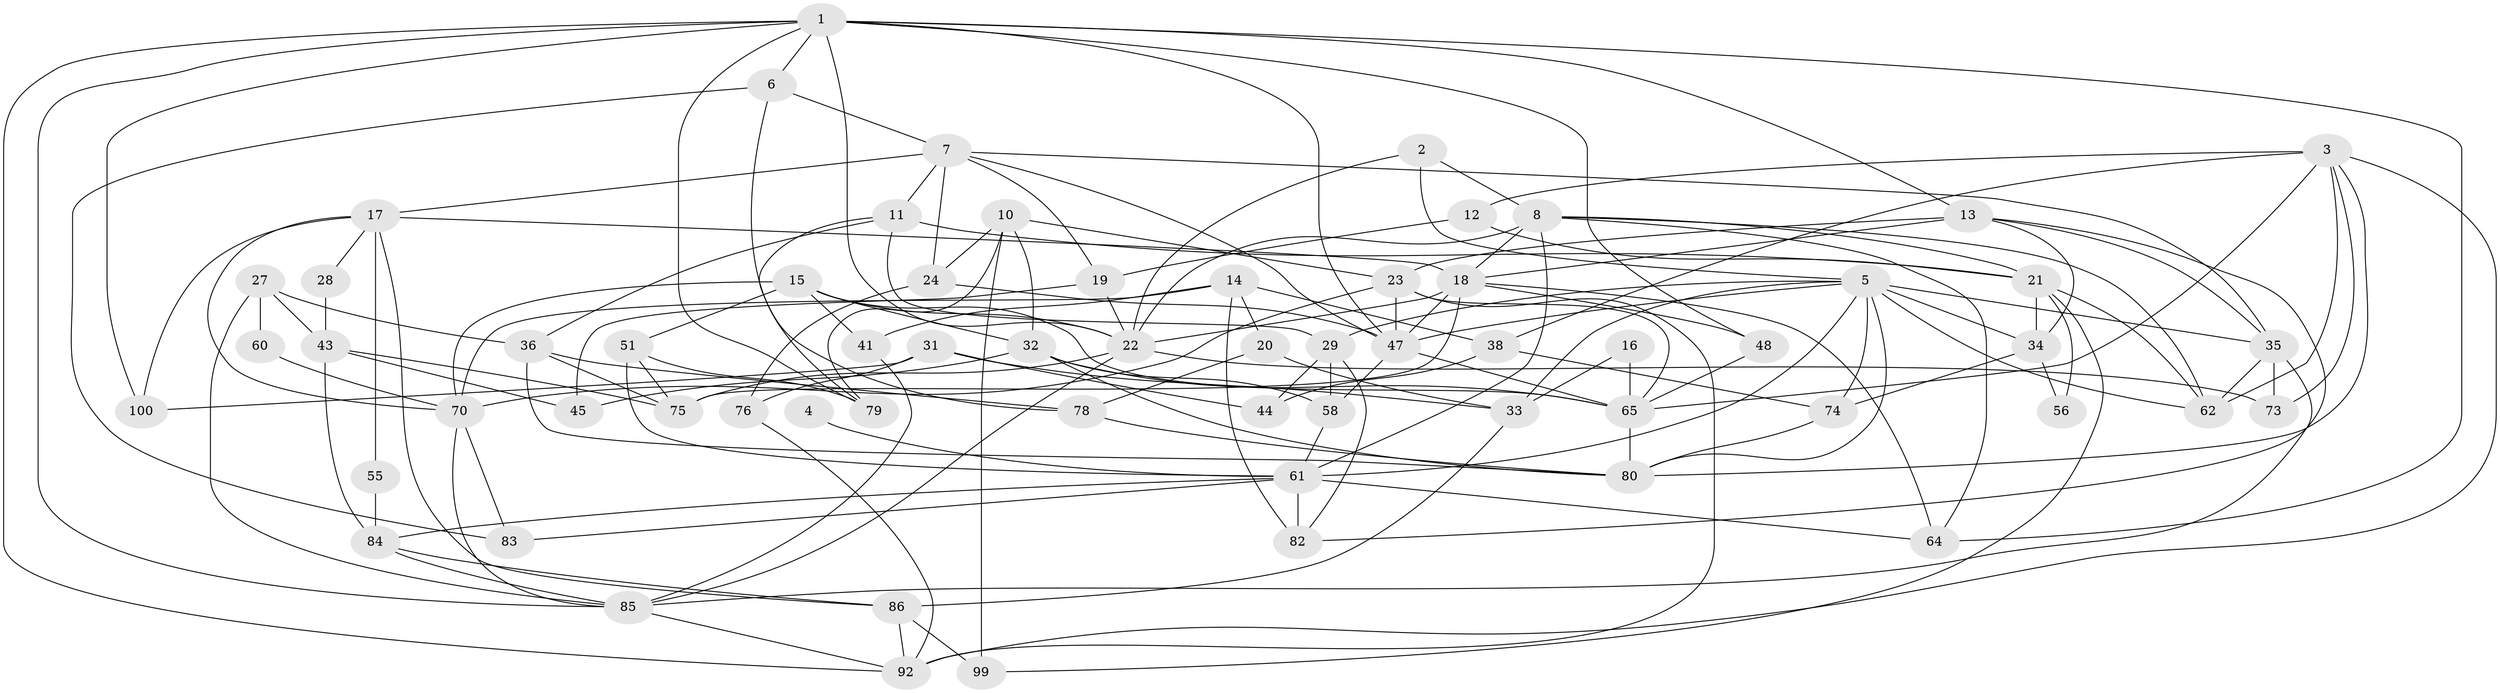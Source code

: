 // Generated by graph-tools (version 1.1) at 2025/52/02/27/25 19:52:08]
// undirected, 64 vertices, 157 edges
graph export_dot {
graph [start="1"]
  node [color=gray90,style=filled];
  1 [super="+9"];
  2;
  3 [super="+71"];
  4;
  5 [super="+30"];
  6 [super="+69"];
  7 [super="+37"];
  8 [super="+40"];
  10 [super="+46"];
  11 [super="+95"];
  12;
  13 [super="+52"];
  14 [super="+42"];
  15 [super="+26"];
  16;
  17 [super="+57"];
  18 [super="+49"];
  19 [super="+59"];
  20 [super="+39"];
  21 [super="+25"];
  22 [super="+89"];
  23 [super="+96"];
  24 [super="+68"];
  27 [super="+50"];
  28;
  29;
  31;
  32 [super="+94"];
  33 [super="+93"];
  34 [super="+98"];
  35 [super="+54"];
  36 [super="+63"];
  38 [super="+97"];
  41;
  43;
  44 [super="+72"];
  45;
  47 [super="+77"];
  48 [super="+53"];
  51;
  55;
  56;
  58;
  60;
  61 [super="+66"];
  62 [super="+67"];
  64;
  65 [super="+87"];
  70 [super="+81"];
  73;
  74;
  75;
  76;
  78;
  79;
  80 [super="+91"];
  82 [super="+88"];
  83;
  84;
  85 [super="+90"];
  86;
  92;
  99;
  100;
  1 -- 47;
  1 -- 48;
  1 -- 64;
  1 -- 100;
  1 -- 85;
  1 -- 6;
  1 -- 22;
  1 -- 92;
  1 -- 79;
  1 -- 13;
  2 -- 5;
  2 -- 22;
  2 -- 8;
  3 -- 12;
  3 -- 92;
  3 -- 80;
  3 -- 73;
  3 -- 62;
  3 -- 65;
  3 -- 38;
  4 -- 61 [weight=2];
  5 -- 29;
  5 -- 62;
  5 -- 74;
  5 -- 80;
  5 -- 34;
  5 -- 35;
  5 -- 61;
  5 -- 47;
  5 -- 33;
  6 -- 79;
  6 -- 83;
  6 -- 7;
  7 -- 19;
  7 -- 11;
  7 -- 17;
  7 -- 35;
  7 -- 24;
  7 -- 47;
  8 -- 64;
  8 -- 18;
  8 -- 61;
  8 -- 22;
  8 -- 21;
  8 -- 62;
  10 -- 23;
  10 -- 24 [weight=2];
  10 -- 79;
  10 -- 99;
  10 -- 32;
  11 -- 78;
  11 -- 36;
  11 -- 29;
  11 -- 21;
  12 -- 19;
  12 -- 21;
  13 -- 35;
  13 -- 34;
  13 -- 18;
  13 -- 23;
  13 -- 82;
  14 -- 82;
  14 -- 20;
  14 -- 38;
  14 -- 41;
  14 -- 70;
  15 -- 51;
  15 -- 41;
  15 -- 70;
  15 -- 22;
  15 -- 32;
  15 -- 65;
  16 -- 65;
  16 -- 33;
  17 -- 55;
  17 -- 86;
  17 -- 100;
  17 -- 18;
  17 -- 28;
  17 -- 70;
  18 -- 48;
  18 -- 64;
  18 -- 22;
  18 -- 75;
  18 -- 47;
  19 -- 45;
  19 -- 22;
  20 -- 78;
  20 -- 33;
  21 -- 56;
  21 -- 34;
  21 -- 99;
  21 -- 62;
  22 -- 75;
  22 -- 85;
  22 -- 73;
  23 -- 65;
  23 -- 70;
  23 -- 92;
  23 -- 47;
  24 -- 76;
  24 -- 47;
  27 -- 36;
  27 -- 85;
  27 -- 43;
  27 -- 60;
  28 -- 43;
  29 -- 44;
  29 -- 58;
  29 -- 82;
  31 -- 76;
  31 -- 100;
  31 -- 33;
  31 -- 44;
  32 -- 45;
  32 -- 58;
  32 -- 80;
  32 -- 65;
  33 -- 86;
  34 -- 74 [weight=2];
  34 -- 56;
  35 -- 85;
  35 -- 73;
  35 -- 62 [weight=2];
  36 -- 80;
  36 -- 75;
  36 -- 78;
  38 -- 74;
  38 -- 44;
  41 -- 85;
  43 -- 84;
  43 -- 45;
  43 -- 75;
  47 -- 65;
  47 -- 58;
  48 -- 65 [weight=2];
  51 -- 79;
  51 -- 75;
  51 -- 61;
  55 -- 84;
  58 -- 61;
  60 -- 70;
  61 -- 64;
  61 -- 82 [weight=2];
  61 -- 83;
  61 -- 84;
  65 -- 80;
  70 -- 83;
  70 -- 85;
  74 -- 80;
  76 -- 92;
  78 -- 80;
  84 -- 86;
  84 -- 85;
  85 -- 92;
  86 -- 99;
  86 -- 92;
}
